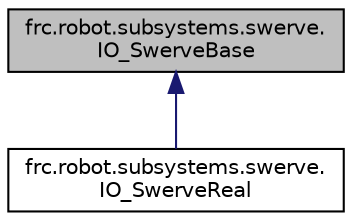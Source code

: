 digraph "frc.robot.subsystems.swerve.IO_SwerveBase"
{
 // LATEX_PDF_SIZE
  edge [fontname="Helvetica",fontsize="10",labelfontname="Helvetica",labelfontsize="10"];
  node [fontname="Helvetica",fontsize="10",shape=record];
  Node1 [label="frc.robot.subsystems.swerve.\lIO_SwerveBase",height=0.2,width=0.4,color="black", fillcolor="grey75", style="filled", fontcolor="black",tooltip=" "];
  Node1 -> Node2 [dir="back",color="midnightblue",fontsize="10",style="solid",fontname="Helvetica"];
  Node2 [label="frc.robot.subsystems.swerve.\lIO_SwerveReal",height=0.2,width=0.4,color="black", fillcolor="white", style="filled",URL="$classfrc_1_1robot_1_1subsystems_1_1swerve_1_1_i_o___swerve_real.html",tooltip=" "];
}

